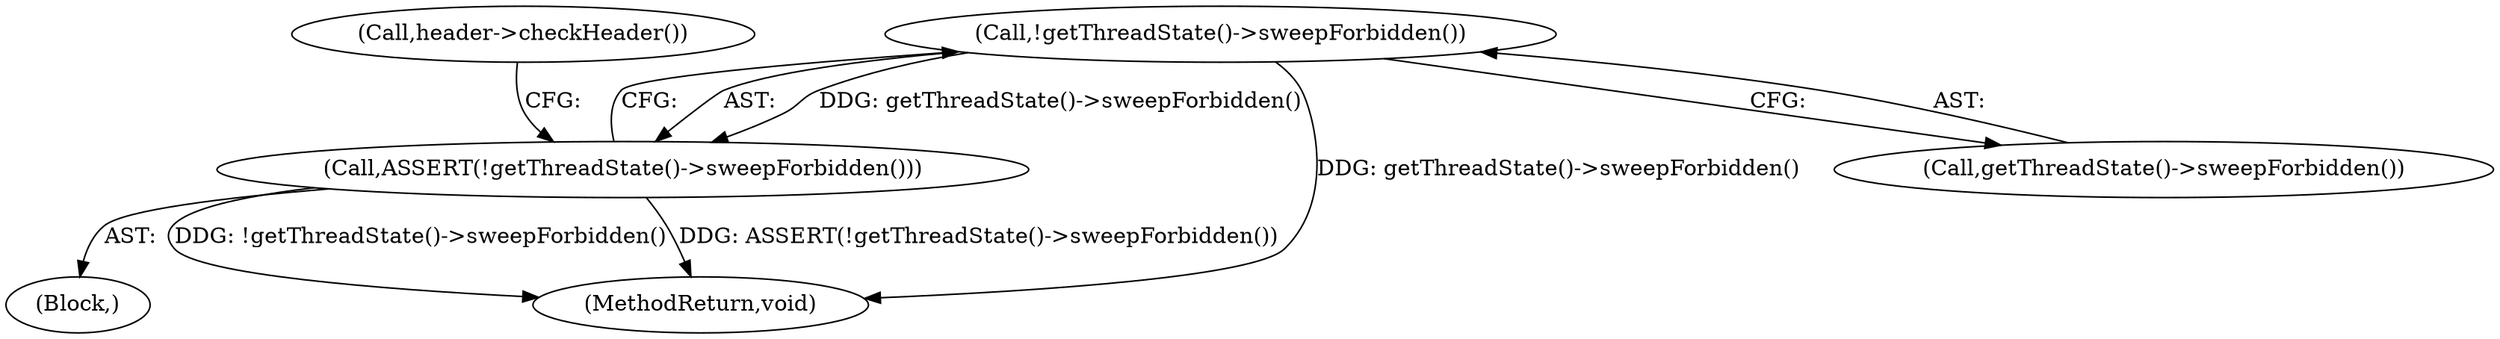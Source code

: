 digraph "0_Chrome_0749ec24fae74ec32d0567eef0e5ec43c84dbcb9_9@API" {
"1000104" [label="(Call,!getThreadState()->sweepForbidden())"];
"1000103" [label="(Call,ASSERT(!getThreadState()->sweepForbidden()))"];
"1000102" [label="(Block,)"];
"1000103" [label="(Call,ASSERT(!getThreadState()->sweepForbidden()))"];
"1000106" [label="(Call,header->checkHeader())"];
"1000105" [label="(Call,getThreadState()->sweepForbidden())"];
"1000104" [label="(Call,!getThreadState()->sweepForbidden())"];
"1000165" [label="(MethodReturn,void)"];
"1000104" -> "1000103"  [label="AST: "];
"1000104" -> "1000105"  [label="CFG: "];
"1000105" -> "1000104"  [label="AST: "];
"1000103" -> "1000104"  [label="CFG: "];
"1000104" -> "1000165"  [label="DDG: getThreadState()->sweepForbidden()"];
"1000104" -> "1000103"  [label="DDG: getThreadState()->sweepForbidden()"];
"1000103" -> "1000102"  [label="AST: "];
"1000106" -> "1000103"  [label="CFG: "];
"1000103" -> "1000165"  [label="DDG: !getThreadState()->sweepForbidden()"];
"1000103" -> "1000165"  [label="DDG: ASSERT(!getThreadState()->sweepForbidden())"];
}
